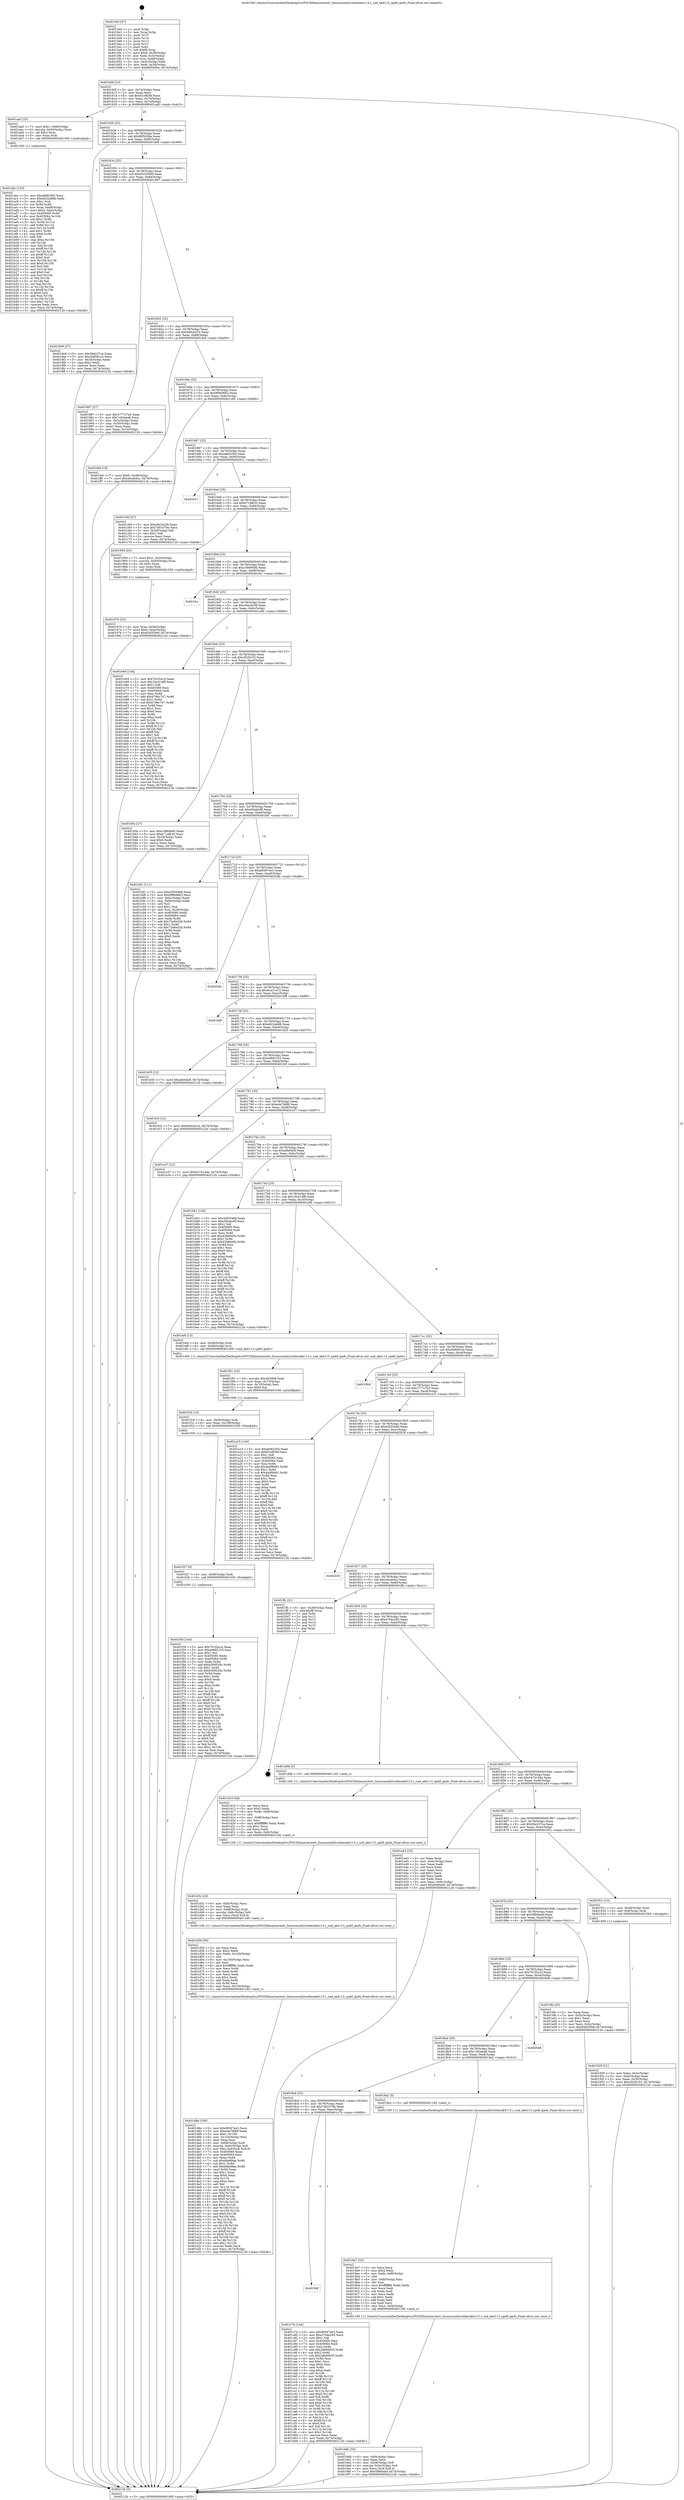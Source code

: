 digraph "0x4015e0" {
  label = "0x4015e0 (/mnt/c/Users/mathe/Desktop/tcc/POCII/binaries/extr_linuxsoundi2cotherak4113.c_snd_ak4113_spdif_qinfo_Final-ollvm.out::main(0))"
  labelloc = "t"
  node[shape=record]

  Entry [label="",width=0.3,height=0.3,shape=circle,fillcolor=black,style=filled]
  "0x40160f" [label="{
     0x40160f [23]\l
     | [instrs]\l
     &nbsp;&nbsp;0x40160f \<+3\>: mov -0x74(%rbp),%eax\l
     &nbsp;&nbsp;0x401612 \<+2\>: mov %eax,%ecx\l
     &nbsp;&nbsp;0x401614 \<+6\>: sub $0x81ef836f,%ecx\l
     &nbsp;&nbsp;0x40161a \<+3\>: mov %eax,-0x78(%rbp)\l
     &nbsp;&nbsp;0x40161d \<+3\>: mov %ecx,-0x7c(%rbp)\l
     &nbsp;&nbsp;0x401620 \<+6\>: je 0000000000401aa5 \<main+0x4c5\>\l
  }"]
  "0x401aa5" [label="{
     0x401aa5 [23]\l
     | [instrs]\l
     &nbsp;&nbsp;0x401aa5 \<+7\>: movl $0x1,-0x60(%rbp)\l
     &nbsp;&nbsp;0x401aac \<+4\>: movslq -0x60(%rbp),%rax\l
     &nbsp;&nbsp;0x401ab0 \<+4\>: shl $0x3,%rax\l
     &nbsp;&nbsp;0x401ab4 \<+3\>: mov %rax,%rdi\l
     &nbsp;&nbsp;0x401ab7 \<+5\>: call 0000000000401050 \<malloc@plt\>\l
     | [calls]\l
     &nbsp;&nbsp;0x401050 \{1\} (unknown)\l
  }"]
  "0x401626" [label="{
     0x401626 [22]\l
     | [instrs]\l
     &nbsp;&nbsp;0x401626 \<+5\>: jmp 000000000040162b \<main+0x4b\>\l
     &nbsp;&nbsp;0x40162b \<+3\>: mov -0x78(%rbp),%eax\l
     &nbsp;&nbsp;0x40162e \<+5\>: sub $0x89f2d3be,%eax\l
     &nbsp;&nbsp;0x401633 \<+3\>: mov %eax,-0x80(%rbp)\l
     &nbsp;&nbsp;0x401636 \<+6\>: je 00000000004018e9 \<main+0x309\>\l
  }"]
  Exit [label="",width=0.3,height=0.3,shape=circle,fillcolor=black,style=filled,peripheries=2]
  "0x4018e9" [label="{
     0x4018e9 [27]\l
     | [instrs]\l
     &nbsp;&nbsp;0x4018e9 \<+5\>: mov $0x56e237ca,%eax\l
     &nbsp;&nbsp;0x4018ee \<+5\>: mov $0x2b8081ce,%ecx\l
     &nbsp;&nbsp;0x4018f3 \<+3\>: mov -0x34(%rbp),%edx\l
     &nbsp;&nbsp;0x4018f6 \<+3\>: cmp $0x2,%edx\l
     &nbsp;&nbsp;0x4018f9 \<+3\>: cmovne %ecx,%eax\l
     &nbsp;&nbsp;0x4018fc \<+3\>: mov %eax,-0x74(%rbp)\l
     &nbsp;&nbsp;0x4018ff \<+5\>: jmp 000000000040212b \<main+0xb4b\>\l
  }"]
  "0x40163c" [label="{
     0x40163c [25]\l
     | [instrs]\l
     &nbsp;&nbsp;0x40163c \<+5\>: jmp 0000000000401641 \<main+0x61\>\l
     &nbsp;&nbsp;0x401641 \<+3\>: mov -0x78(%rbp),%eax\l
     &nbsp;&nbsp;0x401644 \<+5\>: sub $0x93d3594f,%eax\l
     &nbsp;&nbsp;0x401649 \<+6\>: mov %eax,-0x84(%rbp)\l
     &nbsp;&nbsp;0x40164f \<+6\>: je 0000000000401987 \<main+0x3a7\>\l
  }"]
  "0x40212b" [label="{
     0x40212b [5]\l
     | [instrs]\l
     &nbsp;&nbsp;0x40212b \<+5\>: jmp 000000000040160f \<main+0x2f\>\l
  }"]
  "0x4015e0" [label="{
     0x4015e0 [47]\l
     | [instrs]\l
     &nbsp;&nbsp;0x4015e0 \<+1\>: push %rbp\l
     &nbsp;&nbsp;0x4015e1 \<+3\>: mov %rsp,%rbp\l
     &nbsp;&nbsp;0x4015e4 \<+2\>: push %r15\l
     &nbsp;&nbsp;0x4015e6 \<+2\>: push %r14\l
     &nbsp;&nbsp;0x4015e8 \<+2\>: push %r13\l
     &nbsp;&nbsp;0x4015ea \<+2\>: push %r12\l
     &nbsp;&nbsp;0x4015ec \<+1\>: push %rbx\l
     &nbsp;&nbsp;0x4015ed \<+7\>: sub $0xf8,%rsp\l
     &nbsp;&nbsp;0x4015f4 \<+7\>: movl $0x0,-0x38(%rbp)\l
     &nbsp;&nbsp;0x4015fb \<+3\>: mov %edi,-0x3c(%rbp)\l
     &nbsp;&nbsp;0x4015fe \<+4\>: mov %rsi,-0x48(%rbp)\l
     &nbsp;&nbsp;0x401602 \<+3\>: mov -0x3c(%rbp),%edi\l
     &nbsp;&nbsp;0x401605 \<+3\>: mov %edi,-0x34(%rbp)\l
     &nbsp;&nbsp;0x401608 \<+7\>: movl $0x89f2d3be,-0x74(%rbp)\l
  }"]
  "0x401f30" [label="{
     0x401f30 [144]\l
     | [instrs]\l
     &nbsp;&nbsp;0x401f30 \<+5\>: mov $0x701f2a1d,%eax\l
     &nbsp;&nbsp;0x401f35 \<+5\>: mov $0xe9892103,%esi\l
     &nbsp;&nbsp;0x401f3a \<+2\>: mov $0x1,%cl\l
     &nbsp;&nbsp;0x401f3c \<+7\>: mov 0x405060,%edx\l
     &nbsp;&nbsp;0x401f43 \<+8\>: mov 0x405064,%r8d\l
     &nbsp;&nbsp;0x401f4b \<+3\>: mov %edx,%r9d\l
     &nbsp;&nbsp;0x401f4e \<+7\>: add $0xb369528c,%r9d\l
     &nbsp;&nbsp;0x401f55 \<+4\>: sub $0x1,%r9d\l
     &nbsp;&nbsp;0x401f59 \<+7\>: sub $0xb369528c,%r9d\l
     &nbsp;&nbsp;0x401f60 \<+4\>: imul %r9d,%edx\l
     &nbsp;&nbsp;0x401f64 \<+3\>: and $0x1,%edx\l
     &nbsp;&nbsp;0x401f67 \<+3\>: cmp $0x0,%edx\l
     &nbsp;&nbsp;0x401f6a \<+4\>: sete %r10b\l
     &nbsp;&nbsp;0x401f6e \<+4\>: cmp $0xa,%r8d\l
     &nbsp;&nbsp;0x401f72 \<+4\>: setl %r11b\l
     &nbsp;&nbsp;0x401f76 \<+3\>: mov %r10b,%bl\l
     &nbsp;&nbsp;0x401f79 \<+3\>: xor $0xff,%bl\l
     &nbsp;&nbsp;0x401f7c \<+3\>: mov %r11b,%r14b\l
     &nbsp;&nbsp;0x401f7f \<+4\>: xor $0xff,%r14b\l
     &nbsp;&nbsp;0x401f83 \<+3\>: xor $0x0,%cl\l
     &nbsp;&nbsp;0x401f86 \<+3\>: mov %bl,%r15b\l
     &nbsp;&nbsp;0x401f89 \<+4\>: and $0x0,%r15b\l
     &nbsp;&nbsp;0x401f8d \<+3\>: and %cl,%r10b\l
     &nbsp;&nbsp;0x401f90 \<+3\>: mov %r14b,%r12b\l
     &nbsp;&nbsp;0x401f93 \<+4\>: and $0x0,%r12b\l
     &nbsp;&nbsp;0x401f97 \<+3\>: and %cl,%r11b\l
     &nbsp;&nbsp;0x401f9a \<+3\>: or %r10b,%r15b\l
     &nbsp;&nbsp;0x401f9d \<+3\>: or %r11b,%r12b\l
     &nbsp;&nbsp;0x401fa0 \<+3\>: xor %r12b,%r15b\l
     &nbsp;&nbsp;0x401fa3 \<+3\>: or %r14b,%bl\l
     &nbsp;&nbsp;0x401fa6 \<+3\>: xor $0xff,%bl\l
     &nbsp;&nbsp;0x401fa9 \<+3\>: or $0x0,%cl\l
     &nbsp;&nbsp;0x401fac \<+2\>: and %cl,%bl\l
     &nbsp;&nbsp;0x401fae \<+3\>: or %bl,%r15b\l
     &nbsp;&nbsp;0x401fb1 \<+4\>: test $0x1,%r15b\l
     &nbsp;&nbsp;0x401fb5 \<+3\>: cmovne %esi,%eax\l
     &nbsp;&nbsp;0x401fb8 \<+3\>: mov %eax,-0x74(%rbp)\l
     &nbsp;&nbsp;0x401fbb \<+5\>: jmp 000000000040212b \<main+0xb4b\>\l
  }"]
  "0x401987" [label="{
     0x401987 [27]\l
     | [instrs]\l
     &nbsp;&nbsp;0x401987 \<+5\>: mov $0x3777c7e3,%eax\l
     &nbsp;&nbsp;0x40198c \<+5\>: mov $0x7c63eea8,%ecx\l
     &nbsp;&nbsp;0x401991 \<+3\>: mov -0x5c(%rbp),%edx\l
     &nbsp;&nbsp;0x401994 \<+3\>: cmp -0x50(%rbp),%edx\l
     &nbsp;&nbsp;0x401997 \<+3\>: cmovl %ecx,%eax\l
     &nbsp;&nbsp;0x40199a \<+3\>: mov %eax,-0x74(%rbp)\l
     &nbsp;&nbsp;0x40199d \<+5\>: jmp 000000000040212b \<main+0xb4b\>\l
  }"]
  "0x401655" [label="{
     0x401655 [25]\l
     | [instrs]\l
     &nbsp;&nbsp;0x401655 \<+5\>: jmp 000000000040165a \<main+0x7a\>\l
     &nbsp;&nbsp;0x40165a \<+3\>: mov -0x78(%rbp),%eax\l
     &nbsp;&nbsp;0x40165d \<+5\>: sub $0x9d9cb21b,%eax\l
     &nbsp;&nbsp;0x401662 \<+6\>: mov %eax,-0x88(%rbp)\l
     &nbsp;&nbsp;0x401668 \<+6\>: je 0000000000401fe9 \<main+0xa09\>\l
  }"]
  "0x401f27" [label="{
     0x401f27 [9]\l
     | [instrs]\l
     &nbsp;&nbsp;0x401f27 \<+4\>: mov -0x68(%rbp),%rdi\l
     &nbsp;&nbsp;0x401f2b \<+5\>: call 0000000000401030 \<free@plt\>\l
     | [calls]\l
     &nbsp;&nbsp;0x401030 \{1\} (unknown)\l
  }"]
  "0x401fe9" [label="{
     0x401fe9 [19]\l
     | [instrs]\l
     &nbsp;&nbsp;0x401fe9 \<+7\>: movl $0x0,-0x38(%rbp)\l
     &nbsp;&nbsp;0x401ff0 \<+7\>: movl $0x44cab4cc,-0x74(%rbp)\l
     &nbsp;&nbsp;0x401ff7 \<+5\>: jmp 000000000040212b \<main+0xb4b\>\l
  }"]
  "0x40166e" [label="{
     0x40166e [25]\l
     | [instrs]\l
     &nbsp;&nbsp;0x40166e \<+5\>: jmp 0000000000401673 \<main+0x93\>\l
     &nbsp;&nbsp;0x401673 \<+3\>: mov -0x78(%rbp),%eax\l
     &nbsp;&nbsp;0x401676 \<+5\>: sub $0x9f969663,%eax\l
     &nbsp;&nbsp;0x40167b \<+6\>: mov %eax,-0x8c(%rbp)\l
     &nbsp;&nbsp;0x401681 \<+6\>: je 0000000000401c60 \<main+0x680\>\l
  }"]
  "0x401f18" [label="{
     0x401f18 [15]\l
     | [instrs]\l
     &nbsp;&nbsp;0x401f18 \<+4\>: mov -0x58(%rbp),%rdi\l
     &nbsp;&nbsp;0x401f1c \<+6\>: mov %eax,-0x108(%rbp)\l
     &nbsp;&nbsp;0x401f22 \<+5\>: call 0000000000401030 \<free@plt\>\l
     | [calls]\l
     &nbsp;&nbsp;0x401030 \{1\} (unknown)\l
  }"]
  "0x401c60" [label="{
     0x401c60 [27]\l
     | [instrs]\l
     &nbsp;&nbsp;0x401c60 \<+5\>: mov $0xc9a2dc59,%eax\l
     &nbsp;&nbsp;0x401c65 \<+5\>: mov $0x7d91078e,%ecx\l
     &nbsp;&nbsp;0x401c6a \<+3\>: mov -0x29(%rbp),%dl\l
     &nbsp;&nbsp;0x401c6d \<+3\>: test $0x1,%dl\l
     &nbsp;&nbsp;0x401c70 \<+3\>: cmovne %ecx,%eax\l
     &nbsp;&nbsp;0x401c73 \<+3\>: mov %eax,-0x74(%rbp)\l
     &nbsp;&nbsp;0x401c76 \<+5\>: jmp 000000000040212b \<main+0xb4b\>\l
  }"]
  "0x401687" [label="{
     0x401687 [25]\l
     | [instrs]\l
     &nbsp;&nbsp;0x401687 \<+5\>: jmp 000000000040168c \<main+0xac\>\l
     &nbsp;&nbsp;0x40168c \<+3\>: mov -0x78(%rbp),%eax\l
     &nbsp;&nbsp;0x40168f \<+5\>: sub $0xafe83265,%eax\l
     &nbsp;&nbsp;0x401694 \<+6\>: mov %eax,-0x90(%rbp)\l
     &nbsp;&nbsp;0x40169a \<+6\>: je 0000000000402011 \<main+0xa31\>\l
  }"]
  "0x401f01" [label="{
     0x401f01 [23]\l
     | [instrs]\l
     &nbsp;&nbsp;0x401f01 \<+10\>: movabs $0x4030b6,%rdi\l
     &nbsp;&nbsp;0x401f0b \<+3\>: mov %eax,-0x70(%rbp)\l
     &nbsp;&nbsp;0x401f0e \<+3\>: mov -0x70(%rbp),%esi\l
     &nbsp;&nbsp;0x401f11 \<+2\>: mov $0x0,%al\l
     &nbsp;&nbsp;0x401f13 \<+5\>: call 0000000000401040 \<printf@plt\>\l
     | [calls]\l
     &nbsp;&nbsp;0x401040 \{1\} (unknown)\l
  }"]
  "0x402011" [label="{
     0x402011\l
  }", style=dashed]
  "0x4016a0" [label="{
     0x4016a0 [25]\l
     | [instrs]\l
     &nbsp;&nbsp;0x4016a0 \<+5\>: jmp 00000000004016a5 \<main+0xc5\>\l
     &nbsp;&nbsp;0x4016a5 \<+3\>: mov -0x78(%rbp),%eax\l
     &nbsp;&nbsp;0x4016a8 \<+5\>: sub $0xb714fb33,%eax\l
     &nbsp;&nbsp;0x4016ad \<+6\>: mov %eax,-0x94(%rbp)\l
     &nbsp;&nbsp;0x4016b3 \<+6\>: je 0000000000401959 \<main+0x379\>\l
  }"]
  "0x401d8e" [label="{
     0x401d8e [169]\l
     | [instrs]\l
     &nbsp;&nbsp;0x401d8e \<+5\>: mov $0xd9367ee3,%ecx\l
     &nbsp;&nbsp;0x401d93 \<+5\>: mov $0xede79fd9,%edx\l
     &nbsp;&nbsp;0x401d98 \<+3\>: mov $0x1,%r10b\l
     &nbsp;&nbsp;0x401d9b \<+6\>: mov -0x104(%rbp),%esi\l
     &nbsp;&nbsp;0x401da1 \<+3\>: imul %eax,%esi\l
     &nbsp;&nbsp;0x401da4 \<+4\>: mov -0x68(%rbp),%rdi\l
     &nbsp;&nbsp;0x401da8 \<+4\>: movslq -0x6c(%rbp),%r8\l
     &nbsp;&nbsp;0x401dac \<+5\>: mov %esi,0x4(%rdi,%r8,8)\l
     &nbsp;&nbsp;0x401db1 \<+7\>: mov 0x405060,%eax\l
     &nbsp;&nbsp;0x401db8 \<+7\>: mov 0x405064,%esi\l
     &nbsp;&nbsp;0x401dbf \<+3\>: mov %eax,%r9d\l
     &nbsp;&nbsp;0x401dc2 \<+7\>: sub $0xbfdef8ae,%r9d\l
     &nbsp;&nbsp;0x401dc9 \<+4\>: sub $0x1,%r9d\l
     &nbsp;&nbsp;0x401dcd \<+7\>: add $0xbfdef8ae,%r9d\l
     &nbsp;&nbsp;0x401dd4 \<+4\>: imul %r9d,%eax\l
     &nbsp;&nbsp;0x401dd8 \<+3\>: and $0x1,%eax\l
     &nbsp;&nbsp;0x401ddb \<+3\>: cmp $0x0,%eax\l
     &nbsp;&nbsp;0x401dde \<+4\>: sete %r11b\l
     &nbsp;&nbsp;0x401de2 \<+3\>: cmp $0xa,%esi\l
     &nbsp;&nbsp;0x401de5 \<+3\>: setl %bl\l
     &nbsp;&nbsp;0x401de8 \<+3\>: mov %r11b,%r14b\l
     &nbsp;&nbsp;0x401deb \<+4\>: xor $0xff,%r14b\l
     &nbsp;&nbsp;0x401def \<+3\>: mov %bl,%r15b\l
     &nbsp;&nbsp;0x401df2 \<+4\>: xor $0xff,%r15b\l
     &nbsp;&nbsp;0x401df6 \<+4\>: xor $0x0,%r10b\l
     &nbsp;&nbsp;0x401dfa \<+3\>: mov %r14b,%r12b\l
     &nbsp;&nbsp;0x401dfd \<+4\>: and $0x0,%r12b\l
     &nbsp;&nbsp;0x401e01 \<+3\>: and %r10b,%r11b\l
     &nbsp;&nbsp;0x401e04 \<+3\>: mov %r15b,%r13b\l
     &nbsp;&nbsp;0x401e07 \<+4\>: and $0x0,%r13b\l
     &nbsp;&nbsp;0x401e0b \<+3\>: and %r10b,%bl\l
     &nbsp;&nbsp;0x401e0e \<+3\>: or %r11b,%r12b\l
     &nbsp;&nbsp;0x401e11 \<+3\>: or %bl,%r13b\l
     &nbsp;&nbsp;0x401e14 \<+3\>: xor %r13b,%r12b\l
     &nbsp;&nbsp;0x401e17 \<+3\>: or %r15b,%r14b\l
     &nbsp;&nbsp;0x401e1a \<+4\>: xor $0xff,%r14b\l
     &nbsp;&nbsp;0x401e1e \<+4\>: or $0x0,%r10b\l
     &nbsp;&nbsp;0x401e22 \<+3\>: and %r10b,%r14b\l
     &nbsp;&nbsp;0x401e25 \<+3\>: or %r14b,%r12b\l
     &nbsp;&nbsp;0x401e28 \<+4\>: test $0x1,%r12b\l
     &nbsp;&nbsp;0x401e2c \<+3\>: cmovne %edx,%ecx\l
     &nbsp;&nbsp;0x401e2f \<+3\>: mov %ecx,-0x74(%rbp)\l
     &nbsp;&nbsp;0x401e32 \<+5\>: jmp 000000000040212b \<main+0xb4b\>\l
  }"]
  "0x401959" [label="{
     0x401959 [23]\l
     | [instrs]\l
     &nbsp;&nbsp;0x401959 \<+7\>: movl $0x1,-0x50(%rbp)\l
     &nbsp;&nbsp;0x401960 \<+4\>: movslq -0x50(%rbp),%rax\l
     &nbsp;&nbsp;0x401964 \<+4\>: shl $0x2,%rax\l
     &nbsp;&nbsp;0x401968 \<+3\>: mov %rax,%rdi\l
     &nbsp;&nbsp;0x40196b \<+5\>: call 0000000000401050 \<malloc@plt\>\l
     | [calls]\l
     &nbsp;&nbsp;0x401050 \{1\} (unknown)\l
  }"]
  "0x4016b9" [label="{
     0x4016b9 [25]\l
     | [instrs]\l
     &nbsp;&nbsp;0x4016b9 \<+5\>: jmp 00000000004016be \<main+0xde\>\l
     &nbsp;&nbsp;0x4016be \<+3\>: mov -0x78(%rbp),%eax\l
     &nbsp;&nbsp;0x4016c1 \<+5\>: sub $0xc38906d0,%eax\l
     &nbsp;&nbsp;0x4016c6 \<+6\>: mov %eax,-0x98(%rbp)\l
     &nbsp;&nbsp;0x4016cc \<+6\>: je 0000000000401fcc \<main+0x9ec\>\l
  }"]
  "0x401d56" [label="{
     0x401d56 [56]\l
     | [instrs]\l
     &nbsp;&nbsp;0x401d56 \<+2\>: xor %ecx,%ecx\l
     &nbsp;&nbsp;0x401d58 \<+5\>: mov $0x2,%edx\l
     &nbsp;&nbsp;0x401d5d \<+6\>: mov %edx,-0x100(%rbp)\l
     &nbsp;&nbsp;0x401d63 \<+1\>: cltd\l
     &nbsp;&nbsp;0x401d64 \<+6\>: mov -0x100(%rbp),%esi\l
     &nbsp;&nbsp;0x401d6a \<+2\>: idiv %esi\l
     &nbsp;&nbsp;0x401d6c \<+6\>: imul $0xfffffffe,%edx,%edx\l
     &nbsp;&nbsp;0x401d72 \<+3\>: mov %ecx,%r9d\l
     &nbsp;&nbsp;0x401d75 \<+3\>: sub %edx,%r9d\l
     &nbsp;&nbsp;0x401d78 \<+2\>: mov %ecx,%edx\l
     &nbsp;&nbsp;0x401d7a \<+3\>: sub $0x1,%edx\l
     &nbsp;&nbsp;0x401d7d \<+3\>: add %edx,%r9d\l
     &nbsp;&nbsp;0x401d80 \<+3\>: sub %r9d,%ecx\l
     &nbsp;&nbsp;0x401d83 \<+6\>: mov %ecx,-0x104(%rbp)\l
     &nbsp;&nbsp;0x401d89 \<+5\>: call 0000000000401160 \<next_i\>\l
     | [calls]\l
     &nbsp;&nbsp;0x401160 \{1\} (/mnt/c/Users/mathe/Desktop/tcc/POCII/binaries/extr_linuxsoundi2cotherak4113.c_snd_ak4113_spdif_qinfo_Final-ollvm.out::next_i)\l
  }"]
  "0x401fcc" [label="{
     0x401fcc\l
  }", style=dashed]
  "0x4016d2" [label="{
     0x4016d2 [25]\l
     | [instrs]\l
     &nbsp;&nbsp;0x4016d2 \<+5\>: jmp 00000000004016d7 \<main+0xf7\>\l
     &nbsp;&nbsp;0x4016d7 \<+3\>: mov -0x78(%rbp),%eax\l
     &nbsp;&nbsp;0x4016da \<+5\>: sub $0xc9a2dc59,%eax\l
     &nbsp;&nbsp;0x4016df \<+6\>: mov %eax,-0x9c(%rbp)\l
     &nbsp;&nbsp;0x4016e5 \<+6\>: je 0000000000401e64 \<main+0x884\>\l
  }"]
  "0x401d3c" [label="{
     0x401d3c [26]\l
     | [instrs]\l
     &nbsp;&nbsp;0x401d3c \<+6\>: mov -0xfc(%rbp),%ecx\l
     &nbsp;&nbsp;0x401d42 \<+3\>: imul %eax,%ecx\l
     &nbsp;&nbsp;0x401d45 \<+4\>: mov -0x68(%rbp),%rdi\l
     &nbsp;&nbsp;0x401d49 \<+4\>: movslq -0x6c(%rbp),%r8\l
     &nbsp;&nbsp;0x401d4d \<+4\>: mov %ecx,(%rdi,%r8,8)\l
     &nbsp;&nbsp;0x401d51 \<+5\>: call 0000000000401160 \<next_i\>\l
     | [calls]\l
     &nbsp;&nbsp;0x401160 \{1\} (/mnt/c/Users/mathe/Desktop/tcc/POCII/binaries/extr_linuxsoundi2cotherak4113.c_snd_ak4113_spdif_qinfo_Final-ollvm.out::next_i)\l
  }"]
  "0x401e64" [label="{
     0x401e64 [144]\l
     | [instrs]\l
     &nbsp;&nbsp;0x401e64 \<+5\>: mov $0x701f2a1d,%eax\l
     &nbsp;&nbsp;0x401e69 \<+5\>: mov $0x19c414f8,%ecx\l
     &nbsp;&nbsp;0x401e6e \<+2\>: mov $0x1,%dl\l
     &nbsp;&nbsp;0x401e70 \<+7\>: mov 0x405060,%esi\l
     &nbsp;&nbsp;0x401e77 \<+7\>: mov 0x405064,%edi\l
     &nbsp;&nbsp;0x401e7e \<+3\>: mov %esi,%r8d\l
     &nbsp;&nbsp;0x401e81 \<+7\>: add $0xb786c7b7,%r8d\l
     &nbsp;&nbsp;0x401e88 \<+4\>: sub $0x1,%r8d\l
     &nbsp;&nbsp;0x401e8c \<+7\>: sub $0xb786c7b7,%r8d\l
     &nbsp;&nbsp;0x401e93 \<+4\>: imul %r8d,%esi\l
     &nbsp;&nbsp;0x401e97 \<+3\>: and $0x1,%esi\l
     &nbsp;&nbsp;0x401e9a \<+3\>: cmp $0x0,%esi\l
     &nbsp;&nbsp;0x401e9d \<+4\>: sete %r9b\l
     &nbsp;&nbsp;0x401ea1 \<+3\>: cmp $0xa,%edi\l
     &nbsp;&nbsp;0x401ea4 \<+4\>: setl %r10b\l
     &nbsp;&nbsp;0x401ea8 \<+3\>: mov %r9b,%r11b\l
     &nbsp;&nbsp;0x401eab \<+4\>: xor $0xff,%r11b\l
     &nbsp;&nbsp;0x401eaf \<+3\>: mov %r10b,%bl\l
     &nbsp;&nbsp;0x401eb2 \<+3\>: xor $0xff,%bl\l
     &nbsp;&nbsp;0x401eb5 \<+3\>: xor $0x1,%dl\l
     &nbsp;&nbsp;0x401eb8 \<+3\>: mov %r11b,%r14b\l
     &nbsp;&nbsp;0x401ebb \<+4\>: and $0xff,%r14b\l
     &nbsp;&nbsp;0x401ebf \<+3\>: and %dl,%r9b\l
     &nbsp;&nbsp;0x401ec2 \<+3\>: mov %bl,%r15b\l
     &nbsp;&nbsp;0x401ec5 \<+4\>: and $0xff,%r15b\l
     &nbsp;&nbsp;0x401ec9 \<+3\>: and %dl,%r10b\l
     &nbsp;&nbsp;0x401ecc \<+3\>: or %r9b,%r14b\l
     &nbsp;&nbsp;0x401ecf \<+3\>: or %r10b,%r15b\l
     &nbsp;&nbsp;0x401ed2 \<+3\>: xor %r15b,%r14b\l
     &nbsp;&nbsp;0x401ed5 \<+3\>: or %bl,%r11b\l
     &nbsp;&nbsp;0x401ed8 \<+4\>: xor $0xff,%r11b\l
     &nbsp;&nbsp;0x401edc \<+3\>: or $0x1,%dl\l
     &nbsp;&nbsp;0x401edf \<+3\>: and %dl,%r11b\l
     &nbsp;&nbsp;0x401ee2 \<+3\>: or %r11b,%r14b\l
     &nbsp;&nbsp;0x401ee5 \<+4\>: test $0x1,%r14b\l
     &nbsp;&nbsp;0x401ee9 \<+3\>: cmovne %ecx,%eax\l
     &nbsp;&nbsp;0x401eec \<+3\>: mov %eax,-0x74(%rbp)\l
     &nbsp;&nbsp;0x401eef \<+5\>: jmp 000000000040212b \<main+0xb4b\>\l
  }"]
  "0x4016eb" [label="{
     0x4016eb [25]\l
     | [instrs]\l
     &nbsp;&nbsp;0x4016eb \<+5\>: jmp 00000000004016f0 \<main+0x110\>\l
     &nbsp;&nbsp;0x4016f0 \<+3\>: mov -0x78(%rbp),%eax\l
     &nbsp;&nbsp;0x4016f3 \<+5\>: sub $0xcf228152,%eax\l
     &nbsp;&nbsp;0x4016f8 \<+6\>: mov %eax,-0xa0(%rbp)\l
     &nbsp;&nbsp;0x4016fe \<+6\>: je 000000000040193e \<main+0x35e\>\l
  }"]
  "0x401d10" [label="{
     0x401d10 [44]\l
     | [instrs]\l
     &nbsp;&nbsp;0x401d10 \<+2\>: xor %ecx,%ecx\l
     &nbsp;&nbsp;0x401d12 \<+5\>: mov $0x2,%edx\l
     &nbsp;&nbsp;0x401d17 \<+6\>: mov %edx,-0xf8(%rbp)\l
     &nbsp;&nbsp;0x401d1d \<+1\>: cltd\l
     &nbsp;&nbsp;0x401d1e \<+6\>: mov -0xf8(%rbp),%esi\l
     &nbsp;&nbsp;0x401d24 \<+2\>: idiv %esi\l
     &nbsp;&nbsp;0x401d26 \<+6\>: imul $0xfffffffe,%edx,%edx\l
     &nbsp;&nbsp;0x401d2c \<+3\>: sub $0x1,%ecx\l
     &nbsp;&nbsp;0x401d2f \<+2\>: sub %ecx,%edx\l
     &nbsp;&nbsp;0x401d31 \<+6\>: mov %edx,-0xfc(%rbp)\l
     &nbsp;&nbsp;0x401d37 \<+5\>: call 0000000000401160 \<next_i\>\l
     | [calls]\l
     &nbsp;&nbsp;0x401160 \{1\} (/mnt/c/Users/mathe/Desktop/tcc/POCII/binaries/extr_linuxsoundi2cotherak4113.c_snd_ak4113_spdif_qinfo_Final-ollvm.out::next_i)\l
  }"]
  "0x40193e" [label="{
     0x40193e [27]\l
     | [instrs]\l
     &nbsp;&nbsp;0x40193e \<+5\>: mov $0xc38906d0,%eax\l
     &nbsp;&nbsp;0x401943 \<+5\>: mov $0xb714fb33,%ecx\l
     &nbsp;&nbsp;0x401948 \<+3\>: mov -0x30(%rbp),%edx\l
     &nbsp;&nbsp;0x40194b \<+3\>: cmp $0x0,%edx\l
     &nbsp;&nbsp;0x40194e \<+3\>: cmove %ecx,%eax\l
     &nbsp;&nbsp;0x401951 \<+3\>: mov %eax,-0x74(%rbp)\l
     &nbsp;&nbsp;0x401954 \<+5\>: jmp 000000000040212b \<main+0xb4b\>\l
  }"]
  "0x401704" [label="{
     0x401704 [25]\l
     | [instrs]\l
     &nbsp;&nbsp;0x401704 \<+5\>: jmp 0000000000401709 \<main+0x129\>\l
     &nbsp;&nbsp;0x401709 \<+3\>: mov -0x78(%rbp),%eax\l
     &nbsp;&nbsp;0x40170c \<+5\>: sub $0xd5babcf9,%eax\l
     &nbsp;&nbsp;0x401711 \<+6\>: mov %eax,-0xa4(%rbp)\l
     &nbsp;&nbsp;0x401717 \<+6\>: je 0000000000401bf1 \<main+0x611\>\l
  }"]
  "0x4018df" [label="{
     0x4018df\l
  }", style=dashed]
  "0x401bf1" [label="{
     0x401bf1 [111]\l
     | [instrs]\l
     &nbsp;&nbsp;0x401bf1 \<+5\>: mov $0x43f35468,%eax\l
     &nbsp;&nbsp;0x401bf6 \<+5\>: mov $0x9f969663,%ecx\l
     &nbsp;&nbsp;0x401bfb \<+3\>: mov -0x6c(%rbp),%edx\l
     &nbsp;&nbsp;0x401bfe \<+3\>: cmp -0x60(%rbp),%edx\l
     &nbsp;&nbsp;0x401c01 \<+4\>: setl %sil\l
     &nbsp;&nbsp;0x401c05 \<+4\>: and $0x1,%sil\l
     &nbsp;&nbsp;0x401c09 \<+4\>: mov %sil,-0x29(%rbp)\l
     &nbsp;&nbsp;0x401c0d \<+7\>: mov 0x405060,%edx\l
     &nbsp;&nbsp;0x401c14 \<+7\>: mov 0x405064,%edi\l
     &nbsp;&nbsp;0x401c1b \<+3\>: mov %edx,%r8d\l
     &nbsp;&nbsp;0x401c1e \<+7\>: add $0x72e6e32b,%r8d\l
     &nbsp;&nbsp;0x401c25 \<+4\>: sub $0x1,%r8d\l
     &nbsp;&nbsp;0x401c29 \<+7\>: sub $0x72e6e32b,%r8d\l
     &nbsp;&nbsp;0x401c30 \<+4\>: imul %r8d,%edx\l
     &nbsp;&nbsp;0x401c34 \<+3\>: and $0x1,%edx\l
     &nbsp;&nbsp;0x401c37 \<+3\>: cmp $0x0,%edx\l
     &nbsp;&nbsp;0x401c3a \<+4\>: sete %sil\l
     &nbsp;&nbsp;0x401c3e \<+3\>: cmp $0xa,%edi\l
     &nbsp;&nbsp;0x401c41 \<+4\>: setl %r9b\l
     &nbsp;&nbsp;0x401c45 \<+3\>: mov %sil,%r10b\l
     &nbsp;&nbsp;0x401c48 \<+3\>: and %r9b,%r10b\l
     &nbsp;&nbsp;0x401c4b \<+3\>: xor %r9b,%sil\l
     &nbsp;&nbsp;0x401c4e \<+3\>: or %sil,%r10b\l
     &nbsp;&nbsp;0x401c51 \<+4\>: test $0x1,%r10b\l
     &nbsp;&nbsp;0x401c55 \<+3\>: cmovne %ecx,%eax\l
     &nbsp;&nbsp;0x401c58 \<+3\>: mov %eax,-0x74(%rbp)\l
     &nbsp;&nbsp;0x401c5b \<+5\>: jmp 000000000040212b \<main+0xb4b\>\l
  }"]
  "0x40171d" [label="{
     0x40171d [25]\l
     | [instrs]\l
     &nbsp;&nbsp;0x40171d \<+5\>: jmp 0000000000401722 \<main+0x142\>\l
     &nbsp;&nbsp;0x401722 \<+3\>: mov -0x78(%rbp),%eax\l
     &nbsp;&nbsp;0x401725 \<+5\>: sub $0xd9367ee3,%eax\l
     &nbsp;&nbsp;0x40172a \<+6\>: mov %eax,-0xa8(%rbp)\l
     &nbsp;&nbsp;0x401730 \<+6\>: je 000000000040204b \<main+0xa6b\>\l
  }"]
  "0x401c7b" [label="{
     0x401c7b [144]\l
     | [instrs]\l
     &nbsp;&nbsp;0x401c7b \<+5\>: mov $0xd9367ee3,%eax\l
     &nbsp;&nbsp;0x401c80 \<+5\>: mov $0x4704e295,%ecx\l
     &nbsp;&nbsp;0x401c85 \<+2\>: mov $0x1,%dl\l
     &nbsp;&nbsp;0x401c87 \<+7\>: mov 0x405060,%esi\l
     &nbsp;&nbsp;0x401c8e \<+7\>: mov 0x405064,%edi\l
     &nbsp;&nbsp;0x401c95 \<+3\>: mov %esi,%r8d\l
     &nbsp;&nbsp;0x401c98 \<+7\>: add $0x2db9d035,%r8d\l
     &nbsp;&nbsp;0x401c9f \<+4\>: sub $0x1,%r8d\l
     &nbsp;&nbsp;0x401ca3 \<+7\>: sub $0x2db9d035,%r8d\l
     &nbsp;&nbsp;0x401caa \<+4\>: imul %r8d,%esi\l
     &nbsp;&nbsp;0x401cae \<+3\>: and $0x1,%esi\l
     &nbsp;&nbsp;0x401cb1 \<+3\>: cmp $0x0,%esi\l
     &nbsp;&nbsp;0x401cb4 \<+4\>: sete %r9b\l
     &nbsp;&nbsp;0x401cb8 \<+3\>: cmp $0xa,%edi\l
     &nbsp;&nbsp;0x401cbb \<+4\>: setl %r10b\l
     &nbsp;&nbsp;0x401cbf \<+3\>: mov %r9b,%r11b\l
     &nbsp;&nbsp;0x401cc2 \<+4\>: xor $0xff,%r11b\l
     &nbsp;&nbsp;0x401cc6 \<+3\>: mov %r10b,%bl\l
     &nbsp;&nbsp;0x401cc9 \<+3\>: xor $0xff,%bl\l
     &nbsp;&nbsp;0x401ccc \<+3\>: xor $0x0,%dl\l
     &nbsp;&nbsp;0x401ccf \<+3\>: mov %r11b,%r14b\l
     &nbsp;&nbsp;0x401cd2 \<+4\>: and $0x0,%r14b\l
     &nbsp;&nbsp;0x401cd6 \<+3\>: and %dl,%r9b\l
     &nbsp;&nbsp;0x401cd9 \<+3\>: mov %bl,%r15b\l
     &nbsp;&nbsp;0x401cdc \<+4\>: and $0x0,%r15b\l
     &nbsp;&nbsp;0x401ce0 \<+3\>: and %dl,%r10b\l
     &nbsp;&nbsp;0x401ce3 \<+3\>: or %r9b,%r14b\l
     &nbsp;&nbsp;0x401ce6 \<+3\>: or %r10b,%r15b\l
     &nbsp;&nbsp;0x401ce9 \<+3\>: xor %r15b,%r14b\l
     &nbsp;&nbsp;0x401cec \<+3\>: or %bl,%r11b\l
     &nbsp;&nbsp;0x401cef \<+4\>: xor $0xff,%r11b\l
     &nbsp;&nbsp;0x401cf3 \<+3\>: or $0x0,%dl\l
     &nbsp;&nbsp;0x401cf6 \<+3\>: and %dl,%r11b\l
     &nbsp;&nbsp;0x401cf9 \<+3\>: or %r11b,%r14b\l
     &nbsp;&nbsp;0x401cfc \<+4\>: test $0x1,%r14b\l
     &nbsp;&nbsp;0x401d00 \<+3\>: cmovne %ecx,%eax\l
     &nbsp;&nbsp;0x401d03 \<+3\>: mov %eax,-0x74(%rbp)\l
     &nbsp;&nbsp;0x401d06 \<+5\>: jmp 000000000040212b \<main+0xb4b\>\l
  }"]
  "0x40204b" [label="{
     0x40204b\l
  }", style=dashed]
  "0x401736" [label="{
     0x401736 [25]\l
     | [instrs]\l
     &nbsp;&nbsp;0x401736 \<+5\>: jmp 000000000040173b \<main+0x15b\>\l
     &nbsp;&nbsp;0x40173b \<+3\>: mov -0x78(%rbp),%eax\l
     &nbsp;&nbsp;0x40173e \<+5\>: sub $0xdca31a12,%eax\l
     &nbsp;&nbsp;0x401743 \<+6\>: mov %eax,-0xac(%rbp)\l
     &nbsp;&nbsp;0x401749 \<+6\>: je 0000000000401fd8 \<main+0x9f8\>\l
  }"]
  "0x401abc" [label="{
     0x401abc [153]\l
     | [instrs]\l
     &nbsp;&nbsp;0x401abc \<+5\>: mov $0xafe83265,%ecx\l
     &nbsp;&nbsp;0x401ac1 \<+5\>: mov $0xe632a9d8,%edx\l
     &nbsp;&nbsp;0x401ac6 \<+3\>: mov $0x1,%sil\l
     &nbsp;&nbsp;0x401ac9 \<+3\>: xor %r8d,%r8d\l
     &nbsp;&nbsp;0x401acc \<+4\>: mov %rax,-0x68(%rbp)\l
     &nbsp;&nbsp;0x401ad0 \<+7\>: movl $0x0,-0x6c(%rbp)\l
     &nbsp;&nbsp;0x401ad7 \<+8\>: mov 0x405060,%r9d\l
     &nbsp;&nbsp;0x401adf \<+8\>: mov 0x405064,%r10d\l
     &nbsp;&nbsp;0x401ae7 \<+4\>: sub $0x1,%r8d\l
     &nbsp;&nbsp;0x401aeb \<+3\>: mov %r9d,%r11d\l
     &nbsp;&nbsp;0x401aee \<+3\>: add %r8d,%r11d\l
     &nbsp;&nbsp;0x401af1 \<+4\>: imul %r11d,%r9d\l
     &nbsp;&nbsp;0x401af5 \<+4\>: and $0x1,%r9d\l
     &nbsp;&nbsp;0x401af9 \<+4\>: cmp $0x0,%r9d\l
     &nbsp;&nbsp;0x401afd \<+3\>: sete %bl\l
     &nbsp;&nbsp;0x401b00 \<+4\>: cmp $0xa,%r10d\l
     &nbsp;&nbsp;0x401b04 \<+4\>: setl %r14b\l
     &nbsp;&nbsp;0x401b08 \<+3\>: mov %bl,%r15b\l
     &nbsp;&nbsp;0x401b0b \<+4\>: xor $0xff,%r15b\l
     &nbsp;&nbsp;0x401b0f \<+3\>: mov %r14b,%r12b\l
     &nbsp;&nbsp;0x401b12 \<+4\>: xor $0xff,%r12b\l
     &nbsp;&nbsp;0x401b16 \<+4\>: xor $0x0,%sil\l
     &nbsp;&nbsp;0x401b1a \<+3\>: mov %r15b,%r13b\l
     &nbsp;&nbsp;0x401b1d \<+4\>: and $0x0,%r13b\l
     &nbsp;&nbsp;0x401b21 \<+3\>: and %sil,%bl\l
     &nbsp;&nbsp;0x401b24 \<+3\>: mov %r12b,%al\l
     &nbsp;&nbsp;0x401b27 \<+2\>: and $0x0,%al\l
     &nbsp;&nbsp;0x401b29 \<+3\>: and %sil,%r14b\l
     &nbsp;&nbsp;0x401b2c \<+3\>: or %bl,%r13b\l
     &nbsp;&nbsp;0x401b2f \<+3\>: or %r14b,%al\l
     &nbsp;&nbsp;0x401b32 \<+3\>: xor %al,%r13b\l
     &nbsp;&nbsp;0x401b35 \<+3\>: or %r12b,%r15b\l
     &nbsp;&nbsp;0x401b38 \<+4\>: xor $0xff,%r15b\l
     &nbsp;&nbsp;0x401b3c \<+4\>: or $0x0,%sil\l
     &nbsp;&nbsp;0x401b40 \<+3\>: and %sil,%r15b\l
     &nbsp;&nbsp;0x401b43 \<+3\>: or %r15b,%r13b\l
     &nbsp;&nbsp;0x401b46 \<+4\>: test $0x1,%r13b\l
     &nbsp;&nbsp;0x401b4a \<+3\>: cmovne %edx,%ecx\l
     &nbsp;&nbsp;0x401b4d \<+3\>: mov %ecx,-0x74(%rbp)\l
     &nbsp;&nbsp;0x401b50 \<+5\>: jmp 000000000040212b \<main+0xb4b\>\l
  }"]
  "0x401fd8" [label="{
     0x401fd8\l
  }", style=dashed]
  "0x40174f" [label="{
     0x40174f [25]\l
     | [instrs]\l
     &nbsp;&nbsp;0x40174f \<+5\>: jmp 0000000000401754 \<main+0x174\>\l
     &nbsp;&nbsp;0x401754 \<+3\>: mov -0x78(%rbp),%eax\l
     &nbsp;&nbsp;0x401757 \<+5\>: sub $0xe632a9d8,%eax\l
     &nbsp;&nbsp;0x40175c \<+6\>: mov %eax,-0xb0(%rbp)\l
     &nbsp;&nbsp;0x401762 \<+6\>: je 0000000000401b55 \<main+0x575\>\l
  }"]
  "0x4019db" [label="{
     0x4019db [33]\l
     | [instrs]\l
     &nbsp;&nbsp;0x4019db \<+6\>: mov -0xf4(%rbp),%ecx\l
     &nbsp;&nbsp;0x4019e1 \<+3\>: imul %eax,%ecx\l
     &nbsp;&nbsp;0x4019e4 \<+4\>: mov -0x58(%rbp),%r8\l
     &nbsp;&nbsp;0x4019e8 \<+4\>: movslq -0x5c(%rbp),%r9\l
     &nbsp;&nbsp;0x4019ec \<+4\>: mov %ecx,(%r8,%r9,4)\l
     &nbsp;&nbsp;0x4019f0 \<+7\>: movl $0x5f894abf,-0x74(%rbp)\l
     &nbsp;&nbsp;0x4019f7 \<+5\>: jmp 000000000040212b \<main+0xb4b\>\l
  }"]
  "0x401b55" [label="{
     0x401b55 [12]\l
     | [instrs]\l
     &nbsp;&nbsp;0x401b55 \<+7\>: movl $0xa0b6dc8,-0x74(%rbp)\l
     &nbsp;&nbsp;0x401b5c \<+5\>: jmp 000000000040212b \<main+0xb4b\>\l
  }"]
  "0x401768" [label="{
     0x401768 [25]\l
     | [instrs]\l
     &nbsp;&nbsp;0x401768 \<+5\>: jmp 000000000040176d \<main+0x18d\>\l
     &nbsp;&nbsp;0x40176d \<+3\>: mov -0x78(%rbp),%eax\l
     &nbsp;&nbsp;0x401770 \<+5\>: sub $0xe9892103,%eax\l
     &nbsp;&nbsp;0x401775 \<+6\>: mov %eax,-0xb4(%rbp)\l
     &nbsp;&nbsp;0x40177b \<+6\>: je 0000000000401fc0 \<main+0x9e0\>\l
  }"]
  "0x4019a7" [label="{
     0x4019a7 [52]\l
     | [instrs]\l
     &nbsp;&nbsp;0x4019a7 \<+2\>: xor %ecx,%ecx\l
     &nbsp;&nbsp;0x4019a9 \<+5\>: mov $0x2,%edx\l
     &nbsp;&nbsp;0x4019ae \<+6\>: mov %edx,-0xf0(%rbp)\l
     &nbsp;&nbsp;0x4019b4 \<+1\>: cltd\l
     &nbsp;&nbsp;0x4019b5 \<+6\>: mov -0xf0(%rbp),%esi\l
     &nbsp;&nbsp;0x4019bb \<+2\>: idiv %esi\l
     &nbsp;&nbsp;0x4019bd \<+6\>: imul $0xfffffffe,%edx,%edx\l
     &nbsp;&nbsp;0x4019c3 \<+2\>: mov %ecx,%edi\l
     &nbsp;&nbsp;0x4019c5 \<+2\>: sub %edx,%edi\l
     &nbsp;&nbsp;0x4019c7 \<+2\>: mov %ecx,%edx\l
     &nbsp;&nbsp;0x4019c9 \<+3\>: sub $0x1,%edx\l
     &nbsp;&nbsp;0x4019cc \<+2\>: add %edx,%edi\l
     &nbsp;&nbsp;0x4019ce \<+2\>: sub %edi,%ecx\l
     &nbsp;&nbsp;0x4019d0 \<+6\>: mov %ecx,-0xf4(%rbp)\l
     &nbsp;&nbsp;0x4019d6 \<+5\>: call 0000000000401160 \<next_i\>\l
     | [calls]\l
     &nbsp;&nbsp;0x401160 \{1\} (/mnt/c/Users/mathe/Desktop/tcc/POCII/binaries/extr_linuxsoundi2cotherak4113.c_snd_ak4113_spdif_qinfo_Final-ollvm.out::next_i)\l
  }"]
  "0x401fc0" [label="{
     0x401fc0 [12]\l
     | [instrs]\l
     &nbsp;&nbsp;0x401fc0 \<+7\>: movl $0x9d9cb21b,-0x74(%rbp)\l
     &nbsp;&nbsp;0x401fc7 \<+5\>: jmp 000000000040212b \<main+0xb4b\>\l
  }"]
  "0x401781" [label="{
     0x401781 [25]\l
     | [instrs]\l
     &nbsp;&nbsp;0x401781 \<+5\>: jmp 0000000000401786 \<main+0x1a6\>\l
     &nbsp;&nbsp;0x401786 \<+3\>: mov -0x78(%rbp),%eax\l
     &nbsp;&nbsp;0x401789 \<+5\>: sub $0xede79fd9,%eax\l
     &nbsp;&nbsp;0x40178e \<+6\>: mov %eax,-0xb8(%rbp)\l
     &nbsp;&nbsp;0x401794 \<+6\>: je 0000000000401e37 \<main+0x857\>\l
  }"]
  "0x4018c6" [label="{
     0x4018c6 [25]\l
     | [instrs]\l
     &nbsp;&nbsp;0x4018c6 \<+5\>: jmp 00000000004018cb \<main+0x2eb\>\l
     &nbsp;&nbsp;0x4018cb \<+3\>: mov -0x78(%rbp),%eax\l
     &nbsp;&nbsp;0x4018ce \<+5\>: sub $0x7d91078e,%eax\l
     &nbsp;&nbsp;0x4018d3 \<+6\>: mov %eax,-0xec(%rbp)\l
     &nbsp;&nbsp;0x4018d9 \<+6\>: je 0000000000401c7b \<main+0x69b\>\l
  }"]
  "0x401e37" [label="{
     0x401e37 [12]\l
     | [instrs]\l
     &nbsp;&nbsp;0x401e37 \<+7\>: movl $0x5474144e,-0x74(%rbp)\l
     &nbsp;&nbsp;0x401e3e \<+5\>: jmp 000000000040212b \<main+0xb4b\>\l
  }"]
  "0x40179a" [label="{
     0x40179a [25]\l
     | [instrs]\l
     &nbsp;&nbsp;0x40179a \<+5\>: jmp 000000000040179f \<main+0x1bf\>\l
     &nbsp;&nbsp;0x40179f \<+3\>: mov -0x78(%rbp),%eax\l
     &nbsp;&nbsp;0x4017a2 \<+5\>: sub $0xa0b6dc8,%eax\l
     &nbsp;&nbsp;0x4017a7 \<+6\>: mov %eax,-0xbc(%rbp)\l
     &nbsp;&nbsp;0x4017ad \<+6\>: je 0000000000401b61 \<main+0x581\>\l
  }"]
  "0x4019a2" [label="{
     0x4019a2 [5]\l
     | [instrs]\l
     &nbsp;&nbsp;0x4019a2 \<+5\>: call 0000000000401160 \<next_i\>\l
     | [calls]\l
     &nbsp;&nbsp;0x401160 \{1\} (/mnt/c/Users/mathe/Desktop/tcc/POCII/binaries/extr_linuxsoundi2cotherak4113.c_snd_ak4113_spdif_qinfo_Final-ollvm.out::next_i)\l
  }"]
  "0x401b61" [label="{
     0x401b61 [144]\l
     | [instrs]\l
     &nbsp;&nbsp;0x401b61 \<+5\>: mov $0x43f35468,%eax\l
     &nbsp;&nbsp;0x401b66 \<+5\>: mov $0xd5babcf9,%ecx\l
     &nbsp;&nbsp;0x401b6b \<+2\>: mov $0x1,%dl\l
     &nbsp;&nbsp;0x401b6d \<+7\>: mov 0x405060,%esi\l
     &nbsp;&nbsp;0x401b74 \<+7\>: mov 0x405064,%edi\l
     &nbsp;&nbsp;0x401b7b \<+3\>: mov %esi,%r8d\l
     &nbsp;&nbsp;0x401b7e \<+7\>: add $0x428d6e0b,%r8d\l
     &nbsp;&nbsp;0x401b85 \<+4\>: sub $0x1,%r8d\l
     &nbsp;&nbsp;0x401b89 \<+7\>: sub $0x428d6e0b,%r8d\l
     &nbsp;&nbsp;0x401b90 \<+4\>: imul %r8d,%esi\l
     &nbsp;&nbsp;0x401b94 \<+3\>: and $0x1,%esi\l
     &nbsp;&nbsp;0x401b97 \<+3\>: cmp $0x0,%esi\l
     &nbsp;&nbsp;0x401b9a \<+4\>: sete %r9b\l
     &nbsp;&nbsp;0x401b9e \<+3\>: cmp $0xa,%edi\l
     &nbsp;&nbsp;0x401ba1 \<+4\>: setl %r10b\l
     &nbsp;&nbsp;0x401ba5 \<+3\>: mov %r9b,%r11b\l
     &nbsp;&nbsp;0x401ba8 \<+4\>: xor $0xff,%r11b\l
     &nbsp;&nbsp;0x401bac \<+3\>: mov %r10b,%bl\l
     &nbsp;&nbsp;0x401baf \<+3\>: xor $0xff,%bl\l
     &nbsp;&nbsp;0x401bb2 \<+3\>: xor $0x1,%dl\l
     &nbsp;&nbsp;0x401bb5 \<+3\>: mov %r11b,%r14b\l
     &nbsp;&nbsp;0x401bb8 \<+4\>: and $0xff,%r14b\l
     &nbsp;&nbsp;0x401bbc \<+3\>: and %dl,%r9b\l
     &nbsp;&nbsp;0x401bbf \<+3\>: mov %bl,%r15b\l
     &nbsp;&nbsp;0x401bc2 \<+4\>: and $0xff,%r15b\l
     &nbsp;&nbsp;0x401bc6 \<+3\>: and %dl,%r10b\l
     &nbsp;&nbsp;0x401bc9 \<+3\>: or %r9b,%r14b\l
     &nbsp;&nbsp;0x401bcc \<+3\>: or %r10b,%r15b\l
     &nbsp;&nbsp;0x401bcf \<+3\>: xor %r15b,%r14b\l
     &nbsp;&nbsp;0x401bd2 \<+3\>: or %bl,%r11b\l
     &nbsp;&nbsp;0x401bd5 \<+4\>: xor $0xff,%r11b\l
     &nbsp;&nbsp;0x401bd9 \<+3\>: or $0x1,%dl\l
     &nbsp;&nbsp;0x401bdc \<+3\>: and %dl,%r11b\l
     &nbsp;&nbsp;0x401bdf \<+3\>: or %r11b,%r14b\l
     &nbsp;&nbsp;0x401be2 \<+4\>: test $0x1,%r14b\l
     &nbsp;&nbsp;0x401be6 \<+3\>: cmovne %ecx,%eax\l
     &nbsp;&nbsp;0x401be9 \<+3\>: mov %eax,-0x74(%rbp)\l
     &nbsp;&nbsp;0x401bec \<+5\>: jmp 000000000040212b \<main+0xb4b\>\l
  }"]
  "0x4017b3" [label="{
     0x4017b3 [25]\l
     | [instrs]\l
     &nbsp;&nbsp;0x4017b3 \<+5\>: jmp 00000000004017b8 \<main+0x1d8\>\l
     &nbsp;&nbsp;0x4017b8 \<+3\>: mov -0x78(%rbp),%eax\l
     &nbsp;&nbsp;0x4017bb \<+5\>: sub $0x19c414f8,%eax\l
     &nbsp;&nbsp;0x4017c0 \<+6\>: mov %eax,-0xc0(%rbp)\l
     &nbsp;&nbsp;0x4017c6 \<+6\>: je 0000000000401ef4 \<main+0x914\>\l
  }"]
  "0x4018ad" [label="{
     0x4018ad [25]\l
     | [instrs]\l
     &nbsp;&nbsp;0x4018ad \<+5\>: jmp 00000000004018b2 \<main+0x2d2\>\l
     &nbsp;&nbsp;0x4018b2 \<+3\>: mov -0x78(%rbp),%eax\l
     &nbsp;&nbsp;0x4018b5 \<+5\>: sub $0x7c63eea8,%eax\l
     &nbsp;&nbsp;0x4018ba \<+6\>: mov %eax,-0xe8(%rbp)\l
     &nbsp;&nbsp;0x4018c0 \<+6\>: je 00000000004019a2 \<main+0x3c2\>\l
  }"]
  "0x401ef4" [label="{
     0x401ef4 [13]\l
     | [instrs]\l
     &nbsp;&nbsp;0x401ef4 \<+4\>: mov -0x58(%rbp),%rdi\l
     &nbsp;&nbsp;0x401ef8 \<+4\>: mov -0x68(%rbp),%rsi\l
     &nbsp;&nbsp;0x401efc \<+5\>: call 0000000000401400 \<snd_ak4113_spdif_qinfo\>\l
     | [calls]\l
     &nbsp;&nbsp;0x401400 \{1\} (/mnt/c/Users/mathe/Desktop/tcc/POCII/binaries/extr_linuxsoundi2cotherak4113.c_snd_ak4113_spdif_qinfo_Final-ollvm.out::snd_ak4113_spdif_qinfo)\l
  }"]
  "0x4017cc" [label="{
     0x4017cc [25]\l
     | [instrs]\l
     &nbsp;&nbsp;0x4017cc \<+5\>: jmp 00000000004017d1 \<main+0x1f1\>\l
     &nbsp;&nbsp;0x4017d1 \<+3\>: mov -0x78(%rbp),%eax\l
     &nbsp;&nbsp;0x4017d4 \<+5\>: sub $0x2b8081ce,%eax\l
     &nbsp;&nbsp;0x4017d9 \<+6\>: mov %eax,-0xc4(%rbp)\l
     &nbsp;&nbsp;0x4017df \<+6\>: je 0000000000401904 \<main+0x324\>\l
  }"]
  "0x4020e8" [label="{
     0x4020e8\l
  }", style=dashed]
  "0x401904" [label="{
     0x401904\l
  }", style=dashed]
  "0x4017e5" [label="{
     0x4017e5 [25]\l
     | [instrs]\l
     &nbsp;&nbsp;0x4017e5 \<+5\>: jmp 00000000004017ea \<main+0x20a\>\l
     &nbsp;&nbsp;0x4017ea \<+3\>: mov -0x78(%rbp),%eax\l
     &nbsp;&nbsp;0x4017ed \<+5\>: sub $0x3777c7e3,%eax\l
     &nbsp;&nbsp;0x4017f2 \<+6\>: mov %eax,-0xc8(%rbp)\l
     &nbsp;&nbsp;0x4017f8 \<+6\>: je 0000000000401a15 \<main+0x435\>\l
  }"]
  "0x401894" [label="{
     0x401894 [25]\l
     | [instrs]\l
     &nbsp;&nbsp;0x401894 \<+5\>: jmp 0000000000401899 \<main+0x2b9\>\l
     &nbsp;&nbsp;0x401899 \<+3\>: mov -0x78(%rbp),%eax\l
     &nbsp;&nbsp;0x40189c \<+5\>: sub $0x701f2a1d,%eax\l
     &nbsp;&nbsp;0x4018a1 \<+6\>: mov %eax,-0xe4(%rbp)\l
     &nbsp;&nbsp;0x4018a7 \<+6\>: je 00000000004020e8 \<main+0xb08\>\l
  }"]
  "0x401a15" [label="{
     0x401a15 [144]\l
     | [instrs]\l
     &nbsp;&nbsp;0x401a15 \<+5\>: mov $0xafe83265,%eax\l
     &nbsp;&nbsp;0x401a1a \<+5\>: mov $0x81ef836f,%ecx\l
     &nbsp;&nbsp;0x401a1f \<+2\>: mov $0x1,%dl\l
     &nbsp;&nbsp;0x401a21 \<+7\>: mov 0x405060,%esi\l
     &nbsp;&nbsp;0x401a28 \<+7\>: mov 0x405064,%edi\l
     &nbsp;&nbsp;0x401a2f \<+3\>: mov %esi,%r8d\l
     &nbsp;&nbsp;0x401a32 \<+7\>: add $0x4a9f9d81,%r8d\l
     &nbsp;&nbsp;0x401a39 \<+4\>: sub $0x1,%r8d\l
     &nbsp;&nbsp;0x401a3d \<+7\>: sub $0x4a9f9d81,%r8d\l
     &nbsp;&nbsp;0x401a44 \<+4\>: imul %r8d,%esi\l
     &nbsp;&nbsp;0x401a48 \<+3\>: and $0x1,%esi\l
     &nbsp;&nbsp;0x401a4b \<+3\>: cmp $0x0,%esi\l
     &nbsp;&nbsp;0x401a4e \<+4\>: sete %r9b\l
     &nbsp;&nbsp;0x401a52 \<+3\>: cmp $0xa,%edi\l
     &nbsp;&nbsp;0x401a55 \<+4\>: setl %r10b\l
     &nbsp;&nbsp;0x401a59 \<+3\>: mov %r9b,%r11b\l
     &nbsp;&nbsp;0x401a5c \<+4\>: xor $0xff,%r11b\l
     &nbsp;&nbsp;0x401a60 \<+3\>: mov %r10b,%bl\l
     &nbsp;&nbsp;0x401a63 \<+3\>: xor $0xff,%bl\l
     &nbsp;&nbsp;0x401a66 \<+3\>: xor $0x0,%dl\l
     &nbsp;&nbsp;0x401a69 \<+3\>: mov %r11b,%r14b\l
     &nbsp;&nbsp;0x401a6c \<+4\>: and $0x0,%r14b\l
     &nbsp;&nbsp;0x401a70 \<+3\>: and %dl,%r9b\l
     &nbsp;&nbsp;0x401a73 \<+3\>: mov %bl,%r15b\l
     &nbsp;&nbsp;0x401a76 \<+4\>: and $0x0,%r15b\l
     &nbsp;&nbsp;0x401a7a \<+3\>: and %dl,%r10b\l
     &nbsp;&nbsp;0x401a7d \<+3\>: or %r9b,%r14b\l
     &nbsp;&nbsp;0x401a80 \<+3\>: or %r10b,%r15b\l
     &nbsp;&nbsp;0x401a83 \<+3\>: xor %r15b,%r14b\l
     &nbsp;&nbsp;0x401a86 \<+3\>: or %bl,%r11b\l
     &nbsp;&nbsp;0x401a89 \<+4\>: xor $0xff,%r11b\l
     &nbsp;&nbsp;0x401a8d \<+3\>: or $0x0,%dl\l
     &nbsp;&nbsp;0x401a90 \<+3\>: and %dl,%r11b\l
     &nbsp;&nbsp;0x401a93 \<+3\>: or %r11b,%r14b\l
     &nbsp;&nbsp;0x401a96 \<+4\>: test $0x1,%r14b\l
     &nbsp;&nbsp;0x401a9a \<+3\>: cmovne %ecx,%eax\l
     &nbsp;&nbsp;0x401a9d \<+3\>: mov %eax,-0x74(%rbp)\l
     &nbsp;&nbsp;0x401aa0 \<+5\>: jmp 000000000040212b \<main+0xb4b\>\l
  }"]
  "0x4017fe" [label="{
     0x4017fe [25]\l
     | [instrs]\l
     &nbsp;&nbsp;0x4017fe \<+5\>: jmp 0000000000401803 \<main+0x223\>\l
     &nbsp;&nbsp;0x401803 \<+3\>: mov -0x78(%rbp),%eax\l
     &nbsp;&nbsp;0x401806 \<+5\>: sub $0x43f35468,%eax\l
     &nbsp;&nbsp;0x40180b \<+6\>: mov %eax,-0xcc(%rbp)\l
     &nbsp;&nbsp;0x401811 \<+6\>: je 000000000040203f \<main+0xa5f\>\l
  }"]
  "0x4019fc" [label="{
     0x4019fc [25]\l
     | [instrs]\l
     &nbsp;&nbsp;0x4019fc \<+2\>: xor %eax,%eax\l
     &nbsp;&nbsp;0x4019fe \<+3\>: mov -0x5c(%rbp),%ecx\l
     &nbsp;&nbsp;0x401a01 \<+3\>: sub $0x1,%eax\l
     &nbsp;&nbsp;0x401a04 \<+2\>: sub %eax,%ecx\l
     &nbsp;&nbsp;0x401a06 \<+3\>: mov %ecx,-0x5c(%rbp)\l
     &nbsp;&nbsp;0x401a09 \<+7\>: movl $0x93d3594f,-0x74(%rbp)\l
     &nbsp;&nbsp;0x401a10 \<+5\>: jmp 000000000040212b \<main+0xb4b\>\l
  }"]
  "0x40203f" [label="{
     0x40203f\l
  }", style=dashed]
  "0x401817" [label="{
     0x401817 [25]\l
     | [instrs]\l
     &nbsp;&nbsp;0x401817 \<+5\>: jmp 000000000040181c \<main+0x23c\>\l
     &nbsp;&nbsp;0x40181c \<+3\>: mov -0x78(%rbp),%eax\l
     &nbsp;&nbsp;0x40181f \<+5\>: sub $0x44cab4cc,%eax\l
     &nbsp;&nbsp;0x401824 \<+6\>: mov %eax,-0xd0(%rbp)\l
     &nbsp;&nbsp;0x40182a \<+6\>: je 0000000000401ffc \<main+0xa1c\>\l
  }"]
  "0x401970" [label="{
     0x401970 [23]\l
     | [instrs]\l
     &nbsp;&nbsp;0x401970 \<+4\>: mov %rax,-0x58(%rbp)\l
     &nbsp;&nbsp;0x401974 \<+7\>: movl $0x0,-0x5c(%rbp)\l
     &nbsp;&nbsp;0x40197b \<+7\>: movl $0x93d3594f,-0x74(%rbp)\l
     &nbsp;&nbsp;0x401982 \<+5\>: jmp 000000000040212b \<main+0xb4b\>\l
  }"]
  "0x401ffc" [label="{
     0x401ffc [21]\l
     | [instrs]\l
     &nbsp;&nbsp;0x401ffc \<+3\>: mov -0x38(%rbp),%eax\l
     &nbsp;&nbsp;0x401fff \<+7\>: add $0xf8,%rsp\l
     &nbsp;&nbsp;0x402006 \<+1\>: pop %rbx\l
     &nbsp;&nbsp;0x402007 \<+2\>: pop %r12\l
     &nbsp;&nbsp;0x402009 \<+2\>: pop %r13\l
     &nbsp;&nbsp;0x40200b \<+2\>: pop %r14\l
     &nbsp;&nbsp;0x40200d \<+2\>: pop %r15\l
     &nbsp;&nbsp;0x40200f \<+1\>: pop %rbp\l
     &nbsp;&nbsp;0x402010 \<+1\>: ret\l
  }"]
  "0x401830" [label="{
     0x401830 [25]\l
     | [instrs]\l
     &nbsp;&nbsp;0x401830 \<+5\>: jmp 0000000000401835 \<main+0x255\>\l
     &nbsp;&nbsp;0x401835 \<+3\>: mov -0x78(%rbp),%eax\l
     &nbsp;&nbsp;0x401838 \<+5\>: sub $0x4704e295,%eax\l
     &nbsp;&nbsp;0x40183d \<+6\>: mov %eax,-0xd4(%rbp)\l
     &nbsp;&nbsp;0x401843 \<+6\>: je 0000000000401d0b \<main+0x72b\>\l
  }"]
  "0x401929" [label="{
     0x401929 [21]\l
     | [instrs]\l
     &nbsp;&nbsp;0x401929 \<+3\>: mov %eax,-0x4c(%rbp)\l
     &nbsp;&nbsp;0x40192c \<+3\>: mov -0x4c(%rbp),%eax\l
     &nbsp;&nbsp;0x40192f \<+3\>: mov %eax,-0x30(%rbp)\l
     &nbsp;&nbsp;0x401932 \<+7\>: movl $0xcf228152,-0x74(%rbp)\l
     &nbsp;&nbsp;0x401939 \<+5\>: jmp 000000000040212b \<main+0xb4b\>\l
  }"]
  "0x401d0b" [label="{
     0x401d0b [5]\l
     | [instrs]\l
     &nbsp;&nbsp;0x401d0b \<+5\>: call 0000000000401160 \<next_i\>\l
     | [calls]\l
     &nbsp;&nbsp;0x401160 \{1\} (/mnt/c/Users/mathe/Desktop/tcc/POCII/binaries/extr_linuxsoundi2cotherak4113.c_snd_ak4113_spdif_qinfo_Final-ollvm.out::next_i)\l
  }"]
  "0x401849" [label="{
     0x401849 [25]\l
     | [instrs]\l
     &nbsp;&nbsp;0x401849 \<+5\>: jmp 000000000040184e \<main+0x26e\>\l
     &nbsp;&nbsp;0x40184e \<+3\>: mov -0x78(%rbp),%eax\l
     &nbsp;&nbsp;0x401851 \<+5\>: sub $0x5474144e,%eax\l
     &nbsp;&nbsp;0x401856 \<+6\>: mov %eax,-0xd8(%rbp)\l
     &nbsp;&nbsp;0x40185c \<+6\>: je 0000000000401e43 \<main+0x863\>\l
  }"]
  "0x40187b" [label="{
     0x40187b [25]\l
     | [instrs]\l
     &nbsp;&nbsp;0x40187b \<+5\>: jmp 0000000000401880 \<main+0x2a0\>\l
     &nbsp;&nbsp;0x401880 \<+3\>: mov -0x78(%rbp),%eax\l
     &nbsp;&nbsp;0x401883 \<+5\>: sub $0x5f894abf,%eax\l
     &nbsp;&nbsp;0x401888 \<+6\>: mov %eax,-0xe0(%rbp)\l
     &nbsp;&nbsp;0x40188e \<+6\>: je 00000000004019fc \<main+0x41c\>\l
  }"]
  "0x401e43" [label="{
     0x401e43 [33]\l
     | [instrs]\l
     &nbsp;&nbsp;0x401e43 \<+2\>: xor %eax,%eax\l
     &nbsp;&nbsp;0x401e45 \<+3\>: mov -0x6c(%rbp),%ecx\l
     &nbsp;&nbsp;0x401e48 \<+2\>: mov %eax,%edx\l
     &nbsp;&nbsp;0x401e4a \<+2\>: sub %ecx,%edx\l
     &nbsp;&nbsp;0x401e4c \<+2\>: mov %eax,%ecx\l
     &nbsp;&nbsp;0x401e4e \<+3\>: sub $0x1,%ecx\l
     &nbsp;&nbsp;0x401e51 \<+2\>: add %ecx,%edx\l
     &nbsp;&nbsp;0x401e53 \<+2\>: sub %edx,%eax\l
     &nbsp;&nbsp;0x401e55 \<+3\>: mov %eax,-0x6c(%rbp)\l
     &nbsp;&nbsp;0x401e58 \<+7\>: movl $0xa0b6dc8,-0x74(%rbp)\l
     &nbsp;&nbsp;0x401e5f \<+5\>: jmp 000000000040212b \<main+0xb4b\>\l
  }"]
  "0x401862" [label="{
     0x401862 [25]\l
     | [instrs]\l
     &nbsp;&nbsp;0x401862 \<+5\>: jmp 0000000000401867 \<main+0x287\>\l
     &nbsp;&nbsp;0x401867 \<+3\>: mov -0x78(%rbp),%eax\l
     &nbsp;&nbsp;0x40186a \<+5\>: sub $0x56e237ca,%eax\l
     &nbsp;&nbsp;0x40186f \<+6\>: mov %eax,-0xdc(%rbp)\l
     &nbsp;&nbsp;0x401875 \<+6\>: je 000000000040191c \<main+0x33c\>\l
  }"]
  "0x40191c" [label="{
     0x40191c [13]\l
     | [instrs]\l
     &nbsp;&nbsp;0x40191c \<+4\>: mov -0x48(%rbp),%rax\l
     &nbsp;&nbsp;0x401920 \<+4\>: mov 0x8(%rax),%rdi\l
     &nbsp;&nbsp;0x401924 \<+5\>: call 0000000000401060 \<atoi@plt\>\l
     | [calls]\l
     &nbsp;&nbsp;0x401060 \{1\} (unknown)\l
  }"]
  Entry -> "0x4015e0" [label=" 1"]
  "0x40160f" -> "0x401aa5" [label=" 1"]
  "0x40160f" -> "0x401626" [label=" 25"]
  "0x401ffc" -> Exit [label=" 1"]
  "0x401626" -> "0x4018e9" [label=" 1"]
  "0x401626" -> "0x40163c" [label=" 24"]
  "0x4018e9" -> "0x40212b" [label=" 1"]
  "0x4015e0" -> "0x40160f" [label=" 1"]
  "0x40212b" -> "0x40160f" [label=" 25"]
  "0x401fe9" -> "0x40212b" [label=" 1"]
  "0x40163c" -> "0x401987" [label=" 2"]
  "0x40163c" -> "0x401655" [label=" 22"]
  "0x401fc0" -> "0x40212b" [label=" 1"]
  "0x401655" -> "0x401fe9" [label=" 1"]
  "0x401655" -> "0x40166e" [label=" 21"]
  "0x401f30" -> "0x40212b" [label=" 1"]
  "0x40166e" -> "0x401c60" [label=" 2"]
  "0x40166e" -> "0x401687" [label=" 19"]
  "0x401f27" -> "0x401f30" [label=" 1"]
  "0x401687" -> "0x402011" [label=" 0"]
  "0x401687" -> "0x4016a0" [label=" 19"]
  "0x401f18" -> "0x401f27" [label=" 1"]
  "0x4016a0" -> "0x401959" [label=" 1"]
  "0x4016a0" -> "0x4016b9" [label=" 18"]
  "0x401f01" -> "0x401f18" [label=" 1"]
  "0x4016b9" -> "0x401fcc" [label=" 0"]
  "0x4016b9" -> "0x4016d2" [label=" 18"]
  "0x401ef4" -> "0x401f01" [label=" 1"]
  "0x4016d2" -> "0x401e64" [label=" 1"]
  "0x4016d2" -> "0x4016eb" [label=" 17"]
  "0x401e64" -> "0x40212b" [label=" 1"]
  "0x4016eb" -> "0x40193e" [label=" 1"]
  "0x4016eb" -> "0x401704" [label=" 16"]
  "0x401e43" -> "0x40212b" [label=" 1"]
  "0x401704" -> "0x401bf1" [label=" 2"]
  "0x401704" -> "0x40171d" [label=" 14"]
  "0x401e37" -> "0x40212b" [label=" 1"]
  "0x40171d" -> "0x40204b" [label=" 0"]
  "0x40171d" -> "0x401736" [label=" 14"]
  "0x401d8e" -> "0x40212b" [label=" 1"]
  "0x401736" -> "0x401fd8" [label=" 0"]
  "0x401736" -> "0x40174f" [label=" 14"]
  "0x401d3c" -> "0x401d56" [label=" 1"]
  "0x40174f" -> "0x401b55" [label=" 1"]
  "0x40174f" -> "0x401768" [label=" 13"]
  "0x401d10" -> "0x401d3c" [label=" 1"]
  "0x401768" -> "0x401fc0" [label=" 1"]
  "0x401768" -> "0x401781" [label=" 12"]
  "0x401d0b" -> "0x401d10" [label=" 1"]
  "0x401781" -> "0x401e37" [label=" 1"]
  "0x401781" -> "0x40179a" [label=" 11"]
  "0x401c7b" -> "0x40212b" [label=" 1"]
  "0x40179a" -> "0x401b61" [label=" 2"]
  "0x40179a" -> "0x4017b3" [label=" 9"]
  "0x4018c6" -> "0x4018df" [label=" 0"]
  "0x4017b3" -> "0x401ef4" [label=" 1"]
  "0x4017b3" -> "0x4017cc" [label=" 8"]
  "0x401d56" -> "0x401d8e" [label=" 1"]
  "0x4017cc" -> "0x401904" [label=" 0"]
  "0x4017cc" -> "0x4017e5" [label=" 8"]
  "0x401c60" -> "0x40212b" [label=" 2"]
  "0x4017e5" -> "0x401a15" [label=" 1"]
  "0x4017e5" -> "0x4017fe" [label=" 7"]
  "0x401b61" -> "0x40212b" [label=" 2"]
  "0x4017fe" -> "0x40203f" [label=" 0"]
  "0x4017fe" -> "0x401817" [label=" 7"]
  "0x401b55" -> "0x40212b" [label=" 1"]
  "0x401817" -> "0x401ffc" [label=" 1"]
  "0x401817" -> "0x401830" [label=" 6"]
  "0x401aa5" -> "0x401abc" [label=" 1"]
  "0x401830" -> "0x401d0b" [label=" 1"]
  "0x401830" -> "0x401849" [label=" 5"]
  "0x401a15" -> "0x40212b" [label=" 1"]
  "0x401849" -> "0x401e43" [label=" 1"]
  "0x401849" -> "0x401862" [label=" 4"]
  "0x4019fc" -> "0x40212b" [label=" 1"]
  "0x401862" -> "0x40191c" [label=" 1"]
  "0x401862" -> "0x40187b" [label=" 3"]
  "0x40191c" -> "0x401929" [label=" 1"]
  "0x401929" -> "0x40212b" [label=" 1"]
  "0x40193e" -> "0x40212b" [label=" 1"]
  "0x401959" -> "0x401970" [label=" 1"]
  "0x401970" -> "0x40212b" [label=" 1"]
  "0x401987" -> "0x40212b" [label=" 2"]
  "0x401abc" -> "0x40212b" [label=" 1"]
  "0x40187b" -> "0x4019fc" [label=" 1"]
  "0x40187b" -> "0x401894" [label=" 2"]
  "0x401bf1" -> "0x40212b" [label=" 2"]
  "0x401894" -> "0x4020e8" [label=" 0"]
  "0x401894" -> "0x4018ad" [label=" 2"]
  "0x4018c6" -> "0x401c7b" [label=" 1"]
  "0x4018ad" -> "0x4019a2" [label=" 1"]
  "0x4018ad" -> "0x4018c6" [label=" 1"]
  "0x4019a2" -> "0x4019a7" [label=" 1"]
  "0x4019a7" -> "0x4019db" [label=" 1"]
  "0x4019db" -> "0x40212b" [label=" 1"]
}
